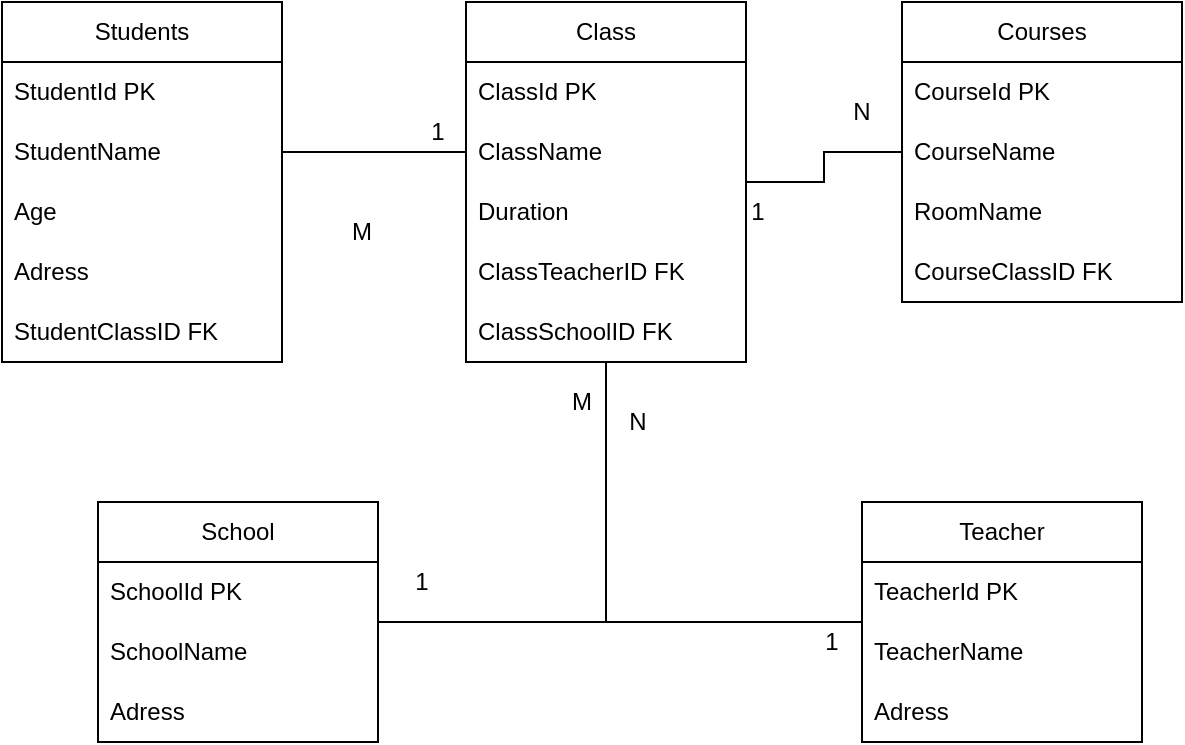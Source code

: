 <mxfile version="20.6.2" type="device"><diagram id="bMKiSmAn76ryQM9rrD2e" name="Page-1"><mxGraphModel dx="758" dy="1604" grid="1" gridSize="10" guides="1" tooltips="1" connect="1" arrows="1" fold="1" page="1" pageScale="1" pageWidth="850" pageHeight="1100" math="0" shadow="0"><root><mxCell id="0"/><mxCell id="1" parent="0"/><mxCell id="asR14xSwsysN4LXw0iWy-1" value="Students" style="swimlane;fontStyle=0;childLayout=stackLayout;horizontal=1;startSize=30;horizontalStack=0;resizeParent=1;resizeParentMax=0;resizeLast=0;collapsible=1;marginBottom=0;whiteSpace=wrap;html=1;" parent="1" vertex="1"><mxGeometry x="40" y="-40" width="140" height="180" as="geometry"/></mxCell><mxCell id="asR14xSwsysN4LXw0iWy-2" value="StudentId PK" style="text;strokeColor=none;fillColor=none;align=left;verticalAlign=middle;spacingLeft=4;spacingRight=4;overflow=hidden;points=[[0,0.5],[1,0.5]];portConstraint=eastwest;rotatable=0;whiteSpace=wrap;html=1;" parent="asR14xSwsysN4LXw0iWy-1" vertex="1"><mxGeometry y="30" width="140" height="30" as="geometry"/></mxCell><mxCell id="asR14xSwsysN4LXw0iWy-3" value="StudentName" style="text;strokeColor=none;fillColor=none;align=left;verticalAlign=middle;spacingLeft=4;spacingRight=4;overflow=hidden;points=[[0,0.5],[1,0.5]];portConstraint=eastwest;rotatable=0;whiteSpace=wrap;html=1;" parent="asR14xSwsysN4LXw0iWy-1" vertex="1"><mxGeometry y="60" width="140" height="30" as="geometry"/></mxCell><mxCell id="asR14xSwsysN4LXw0iWy-4" value="Age" style="text;strokeColor=none;fillColor=none;align=left;verticalAlign=middle;spacingLeft=4;spacingRight=4;overflow=hidden;points=[[0,0.5],[1,0.5]];portConstraint=eastwest;rotatable=0;whiteSpace=wrap;html=1;" parent="asR14xSwsysN4LXw0iWy-1" vertex="1"><mxGeometry y="90" width="140" height="30" as="geometry"/></mxCell><mxCell id="UchIhZ4-tLrxHY9OPj8f-2" value="Adress" style="text;strokeColor=none;fillColor=none;align=left;verticalAlign=middle;spacingLeft=4;spacingRight=4;overflow=hidden;points=[[0,0.5],[1,0.5]];portConstraint=eastwest;rotatable=0;whiteSpace=wrap;html=1;" vertex="1" parent="asR14xSwsysN4LXw0iWy-1"><mxGeometry y="120" width="140" height="30" as="geometry"/></mxCell><mxCell id="UchIhZ4-tLrxHY9OPj8f-1" value="StudentClassID FK" style="text;strokeColor=none;fillColor=none;align=left;verticalAlign=middle;spacingLeft=4;spacingRight=4;overflow=hidden;points=[[0,0.5],[1,0.5]];portConstraint=eastwest;rotatable=0;whiteSpace=wrap;html=1;" vertex="1" parent="asR14xSwsysN4LXw0iWy-1"><mxGeometry y="150" width="140" height="30" as="geometry"/></mxCell><mxCell id="asR14xSwsysN4LXw0iWy-26" value="" style="edgeStyle=orthogonalEdgeStyle;rounded=0;orthogonalLoop=1;jettySize=auto;html=1;endArrow=none;endFill=0;" parent="1" source="asR14xSwsysN4LXw0iWy-5" target="asR14xSwsysN4LXw0iWy-9" edge="1"><mxGeometry relative="1" as="geometry"/></mxCell><mxCell id="asR14xSwsysN4LXw0iWy-5" value="Class" style="swimlane;fontStyle=0;childLayout=stackLayout;horizontal=1;startSize=30;horizontalStack=0;resizeParent=1;resizeParentMax=0;resizeLast=0;collapsible=1;marginBottom=0;whiteSpace=wrap;html=1;" parent="1" vertex="1"><mxGeometry x="272" y="-40" width="140" height="180" as="geometry"/></mxCell><mxCell id="asR14xSwsysN4LXw0iWy-6" value="ClassId PK" style="text;strokeColor=none;fillColor=none;align=left;verticalAlign=middle;spacingLeft=4;spacingRight=4;overflow=hidden;points=[[0,0.5],[1,0.5]];portConstraint=eastwest;rotatable=0;whiteSpace=wrap;html=1;" parent="asR14xSwsysN4LXw0iWy-5" vertex="1"><mxGeometry y="30" width="140" height="30" as="geometry"/></mxCell><mxCell id="asR14xSwsysN4LXw0iWy-7" value="ClassName" style="text;strokeColor=none;fillColor=none;align=left;verticalAlign=middle;spacingLeft=4;spacingRight=4;overflow=hidden;points=[[0,0.5],[1,0.5]];portConstraint=eastwest;rotatable=0;whiteSpace=wrap;html=1;" parent="asR14xSwsysN4LXw0iWy-5" vertex="1"><mxGeometry y="60" width="140" height="30" as="geometry"/></mxCell><mxCell id="asR14xSwsysN4LXw0iWy-8" value="Duration" style="text;strokeColor=none;fillColor=none;align=left;verticalAlign=middle;spacingLeft=4;spacingRight=4;overflow=hidden;points=[[0,0.5],[1,0.5]];portConstraint=eastwest;rotatable=0;whiteSpace=wrap;html=1;" parent="asR14xSwsysN4LXw0iWy-5" vertex="1"><mxGeometry y="90" width="140" height="30" as="geometry"/></mxCell><mxCell id="UchIhZ4-tLrxHY9OPj8f-3" value="ClassTeacherID FK" style="text;strokeColor=none;fillColor=none;align=left;verticalAlign=middle;spacingLeft=4;spacingRight=4;overflow=hidden;points=[[0,0.5],[1,0.5]];portConstraint=eastwest;rotatable=0;whiteSpace=wrap;html=1;" vertex="1" parent="asR14xSwsysN4LXw0iWy-5"><mxGeometry y="120" width="140" height="30" as="geometry"/></mxCell><mxCell id="UchIhZ4-tLrxHY9OPj8f-4" value="ClassSchoolID FK" style="text;strokeColor=none;fillColor=none;align=left;verticalAlign=middle;spacingLeft=4;spacingRight=4;overflow=hidden;points=[[0,0.5],[1,0.5]];portConstraint=eastwest;rotatable=0;whiteSpace=wrap;html=1;" vertex="1" parent="asR14xSwsysN4LXw0iWy-5"><mxGeometry y="150" width="140" height="30" as="geometry"/></mxCell><mxCell id="asR14xSwsysN4LXw0iWy-9" value="Courses" style="swimlane;fontStyle=0;childLayout=stackLayout;horizontal=1;startSize=30;horizontalStack=0;resizeParent=1;resizeParentMax=0;resizeLast=0;collapsible=1;marginBottom=0;whiteSpace=wrap;html=1;" parent="1" vertex="1"><mxGeometry x="490" y="-40" width="140" height="150" as="geometry"/></mxCell><mxCell id="asR14xSwsysN4LXw0iWy-10" value="CourseId PK" style="text;strokeColor=none;fillColor=none;align=left;verticalAlign=middle;spacingLeft=4;spacingRight=4;overflow=hidden;points=[[0,0.5],[1,0.5]];portConstraint=eastwest;rotatable=0;whiteSpace=wrap;html=1;" parent="asR14xSwsysN4LXw0iWy-9" vertex="1"><mxGeometry y="30" width="140" height="30" as="geometry"/></mxCell><mxCell id="asR14xSwsysN4LXw0iWy-11" value="CourseName" style="text;strokeColor=none;fillColor=none;align=left;verticalAlign=middle;spacingLeft=4;spacingRight=4;overflow=hidden;points=[[0,0.5],[1,0.5]];portConstraint=eastwest;rotatable=0;whiteSpace=wrap;html=1;" parent="asR14xSwsysN4LXw0iWy-9" vertex="1"><mxGeometry y="60" width="140" height="30" as="geometry"/></mxCell><mxCell id="asR14xSwsysN4LXw0iWy-12" value="RoomName" style="text;strokeColor=none;fillColor=none;align=left;verticalAlign=middle;spacingLeft=4;spacingRight=4;overflow=hidden;points=[[0,0.5],[1,0.5]];portConstraint=eastwest;rotatable=0;whiteSpace=wrap;html=1;" parent="asR14xSwsysN4LXw0iWy-9" vertex="1"><mxGeometry y="90" width="140" height="30" as="geometry"/></mxCell><mxCell id="UchIhZ4-tLrxHY9OPj8f-5" value="CourseClassID FK" style="text;strokeColor=none;fillColor=none;align=left;verticalAlign=middle;spacingLeft=4;spacingRight=4;overflow=hidden;points=[[0,0.5],[1,0.5]];portConstraint=eastwest;rotatable=0;whiteSpace=wrap;html=1;" vertex="1" parent="asR14xSwsysN4LXw0iWy-9"><mxGeometry y="120" width="140" height="30" as="geometry"/></mxCell><mxCell id="asR14xSwsysN4LXw0iWy-29" value="" style="edgeStyle=orthogonalEdgeStyle;rounded=0;orthogonalLoop=1;jettySize=auto;html=1;endArrow=none;endFill=0;" parent="1" source="asR14xSwsysN4LXw0iWy-13" target="asR14xSwsysN4LXw0iWy-5" edge="1"><mxGeometry relative="1" as="geometry"/></mxCell><mxCell id="asR14xSwsysN4LXw0iWy-13" value="School" style="swimlane;fontStyle=0;childLayout=stackLayout;horizontal=1;startSize=30;horizontalStack=0;resizeParent=1;resizeParentMax=0;resizeLast=0;collapsible=1;marginBottom=0;whiteSpace=wrap;html=1;" parent="1" vertex="1"><mxGeometry x="88" y="210" width="140" height="120" as="geometry"/></mxCell><mxCell id="asR14xSwsysN4LXw0iWy-14" value="SchoolId PK" style="text;strokeColor=none;fillColor=none;align=left;verticalAlign=middle;spacingLeft=4;spacingRight=4;overflow=hidden;points=[[0,0.5],[1,0.5]];portConstraint=eastwest;rotatable=0;whiteSpace=wrap;html=1;" parent="asR14xSwsysN4LXw0iWy-13" vertex="1"><mxGeometry y="30" width="140" height="30" as="geometry"/></mxCell><mxCell id="asR14xSwsysN4LXw0iWy-15" value="SchoolName" style="text;strokeColor=none;fillColor=none;align=left;verticalAlign=middle;spacingLeft=4;spacingRight=4;overflow=hidden;points=[[0,0.5],[1,0.5]];portConstraint=eastwest;rotatable=0;whiteSpace=wrap;html=1;" parent="asR14xSwsysN4LXw0iWy-13" vertex="1"><mxGeometry y="60" width="140" height="30" as="geometry"/></mxCell><mxCell id="asR14xSwsysN4LXw0iWy-16" value="Adress" style="text;strokeColor=none;fillColor=none;align=left;verticalAlign=middle;spacingLeft=4;spacingRight=4;overflow=hidden;points=[[0,0.5],[1,0.5]];portConstraint=eastwest;rotatable=0;whiteSpace=wrap;html=1;" parent="asR14xSwsysN4LXw0iWy-13" vertex="1"><mxGeometry y="90" width="140" height="30" as="geometry"/></mxCell><mxCell id="asR14xSwsysN4LXw0iWy-32" value="" style="edgeStyle=orthogonalEdgeStyle;rounded=0;orthogonalLoop=1;jettySize=auto;html=1;endArrow=none;endFill=0;" parent="1" source="asR14xSwsysN4LXw0iWy-17" target="asR14xSwsysN4LXw0iWy-5" edge="1"><mxGeometry relative="1" as="geometry"/></mxCell><mxCell id="asR14xSwsysN4LXw0iWy-17" value="Teacher" style="swimlane;fontStyle=0;childLayout=stackLayout;horizontal=1;startSize=30;horizontalStack=0;resizeParent=1;resizeParentMax=0;resizeLast=0;collapsible=1;marginBottom=0;whiteSpace=wrap;html=1;" parent="1" vertex="1"><mxGeometry x="470" y="210" width="140" height="120" as="geometry"/></mxCell><mxCell id="asR14xSwsysN4LXw0iWy-18" value="TeacherId PK" style="text;strokeColor=none;fillColor=none;align=left;verticalAlign=middle;spacingLeft=4;spacingRight=4;overflow=hidden;points=[[0,0.5],[1,0.5]];portConstraint=eastwest;rotatable=0;whiteSpace=wrap;html=1;" parent="asR14xSwsysN4LXw0iWy-17" vertex="1"><mxGeometry y="30" width="140" height="30" as="geometry"/></mxCell><mxCell id="asR14xSwsysN4LXw0iWy-19" value="TeacherName" style="text;strokeColor=none;fillColor=none;align=left;verticalAlign=middle;spacingLeft=4;spacingRight=4;overflow=hidden;points=[[0,0.5],[1,0.5]];portConstraint=eastwest;rotatable=0;whiteSpace=wrap;html=1;" parent="asR14xSwsysN4LXw0iWy-17" vertex="1"><mxGeometry y="60" width="140" height="30" as="geometry"/></mxCell><mxCell id="asR14xSwsysN4LXw0iWy-20" value="Adress" style="text;strokeColor=none;fillColor=none;align=left;verticalAlign=middle;spacingLeft=4;spacingRight=4;overflow=hidden;points=[[0,0.5],[1,0.5]];portConstraint=eastwest;rotatable=0;whiteSpace=wrap;html=1;" parent="asR14xSwsysN4LXw0iWy-17" vertex="1"><mxGeometry y="90" width="140" height="30" as="geometry"/></mxCell><mxCell id="asR14xSwsysN4LXw0iWy-21" value="" style="edgeStyle=orthogonalEdgeStyle;rounded=0;orthogonalLoop=1;jettySize=auto;html=1;entryX=1;entryY=0.5;entryDx=0;entryDy=0;endArrow=none;endFill=0;" parent="1" source="asR14xSwsysN4LXw0iWy-7" target="asR14xSwsysN4LXw0iWy-3" edge="1"><mxGeometry relative="1" as="geometry"/></mxCell><mxCell id="asR14xSwsysN4LXw0iWy-23" value="M" style="text;html=1;strokeColor=none;fillColor=none;align=center;verticalAlign=middle;whiteSpace=wrap;rounded=0;" parent="1" vertex="1"><mxGeometry x="190" y="60" width="60" height="30" as="geometry"/></mxCell><mxCell id="asR14xSwsysN4LXw0iWy-24" value="1" style="text;html=1;strokeColor=none;fillColor=none;align=center;verticalAlign=middle;whiteSpace=wrap;rounded=0;" parent="1" vertex="1"><mxGeometry x="228" y="10" width="60" height="30" as="geometry"/></mxCell><mxCell id="asR14xSwsysN4LXw0iWy-27" value="1" style="text;html=1;strokeColor=none;fillColor=none;align=center;verticalAlign=middle;whiteSpace=wrap;rounded=0;" parent="1" vertex="1"><mxGeometry x="388" y="50" width="60" height="30" as="geometry"/></mxCell><mxCell id="asR14xSwsysN4LXw0iWy-28" value="N" style="text;html=1;strokeColor=none;fillColor=none;align=center;verticalAlign=middle;whiteSpace=wrap;rounded=0;" parent="1" vertex="1"><mxGeometry x="440" width="60" height="30" as="geometry"/></mxCell><mxCell id="asR14xSwsysN4LXw0iWy-30" value="M" style="text;html=1;strokeColor=none;fillColor=none;align=center;verticalAlign=middle;whiteSpace=wrap;rounded=0;" parent="1" vertex="1"><mxGeometry x="300" y="145" width="60" height="30" as="geometry"/></mxCell><mxCell id="asR14xSwsysN4LXw0iWy-31" value="1" style="text;html=1;strokeColor=none;fillColor=none;align=center;verticalAlign=middle;whiteSpace=wrap;rounded=0;" parent="1" vertex="1"><mxGeometry x="220" y="235" width="60" height="30" as="geometry"/></mxCell><mxCell id="asR14xSwsysN4LXw0iWy-33" value="N" style="text;html=1;strokeColor=none;fillColor=none;align=center;verticalAlign=middle;whiteSpace=wrap;rounded=0;" parent="1" vertex="1"><mxGeometry x="328" y="155" width="60" height="30" as="geometry"/></mxCell><mxCell id="asR14xSwsysN4LXw0iWy-35" value="1" style="text;html=1;strokeColor=none;fillColor=none;align=center;verticalAlign=middle;whiteSpace=wrap;rounded=0;" parent="1" vertex="1"><mxGeometry x="425" y="265" width="60" height="30" as="geometry"/></mxCell></root></mxGraphModel></diagram></mxfile>